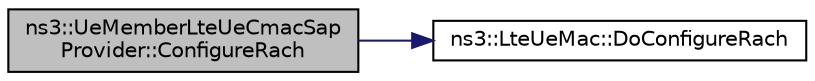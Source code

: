 digraph "ns3::UeMemberLteUeCmacSapProvider::ConfigureRach"
{
 // LATEX_PDF_SIZE
  edge [fontname="Helvetica",fontsize="10",labelfontname="Helvetica",labelfontsize="10"];
  node [fontname="Helvetica",fontsize="10",shape=record];
  rankdir="LR";
  Node1 [label="ns3::UeMemberLteUeCmacSap\lProvider::ConfigureRach",height=0.2,width=0.4,color="black", fillcolor="grey75", style="filled", fontcolor="black",tooltip="Configure RACH function."];
  Node1 -> Node2 [color="midnightblue",fontsize="10",style="solid",fontname="Helvetica"];
  Node2 [label="ns3::LteUeMac::DoConfigureRach",height=0.2,width=0.4,color="black", fillcolor="white", style="filled",URL="$classns3_1_1_lte_ue_mac.html#a65671efdf6a6e95abc0bb51b86240c98",tooltip="Configure RACH function."];
}
